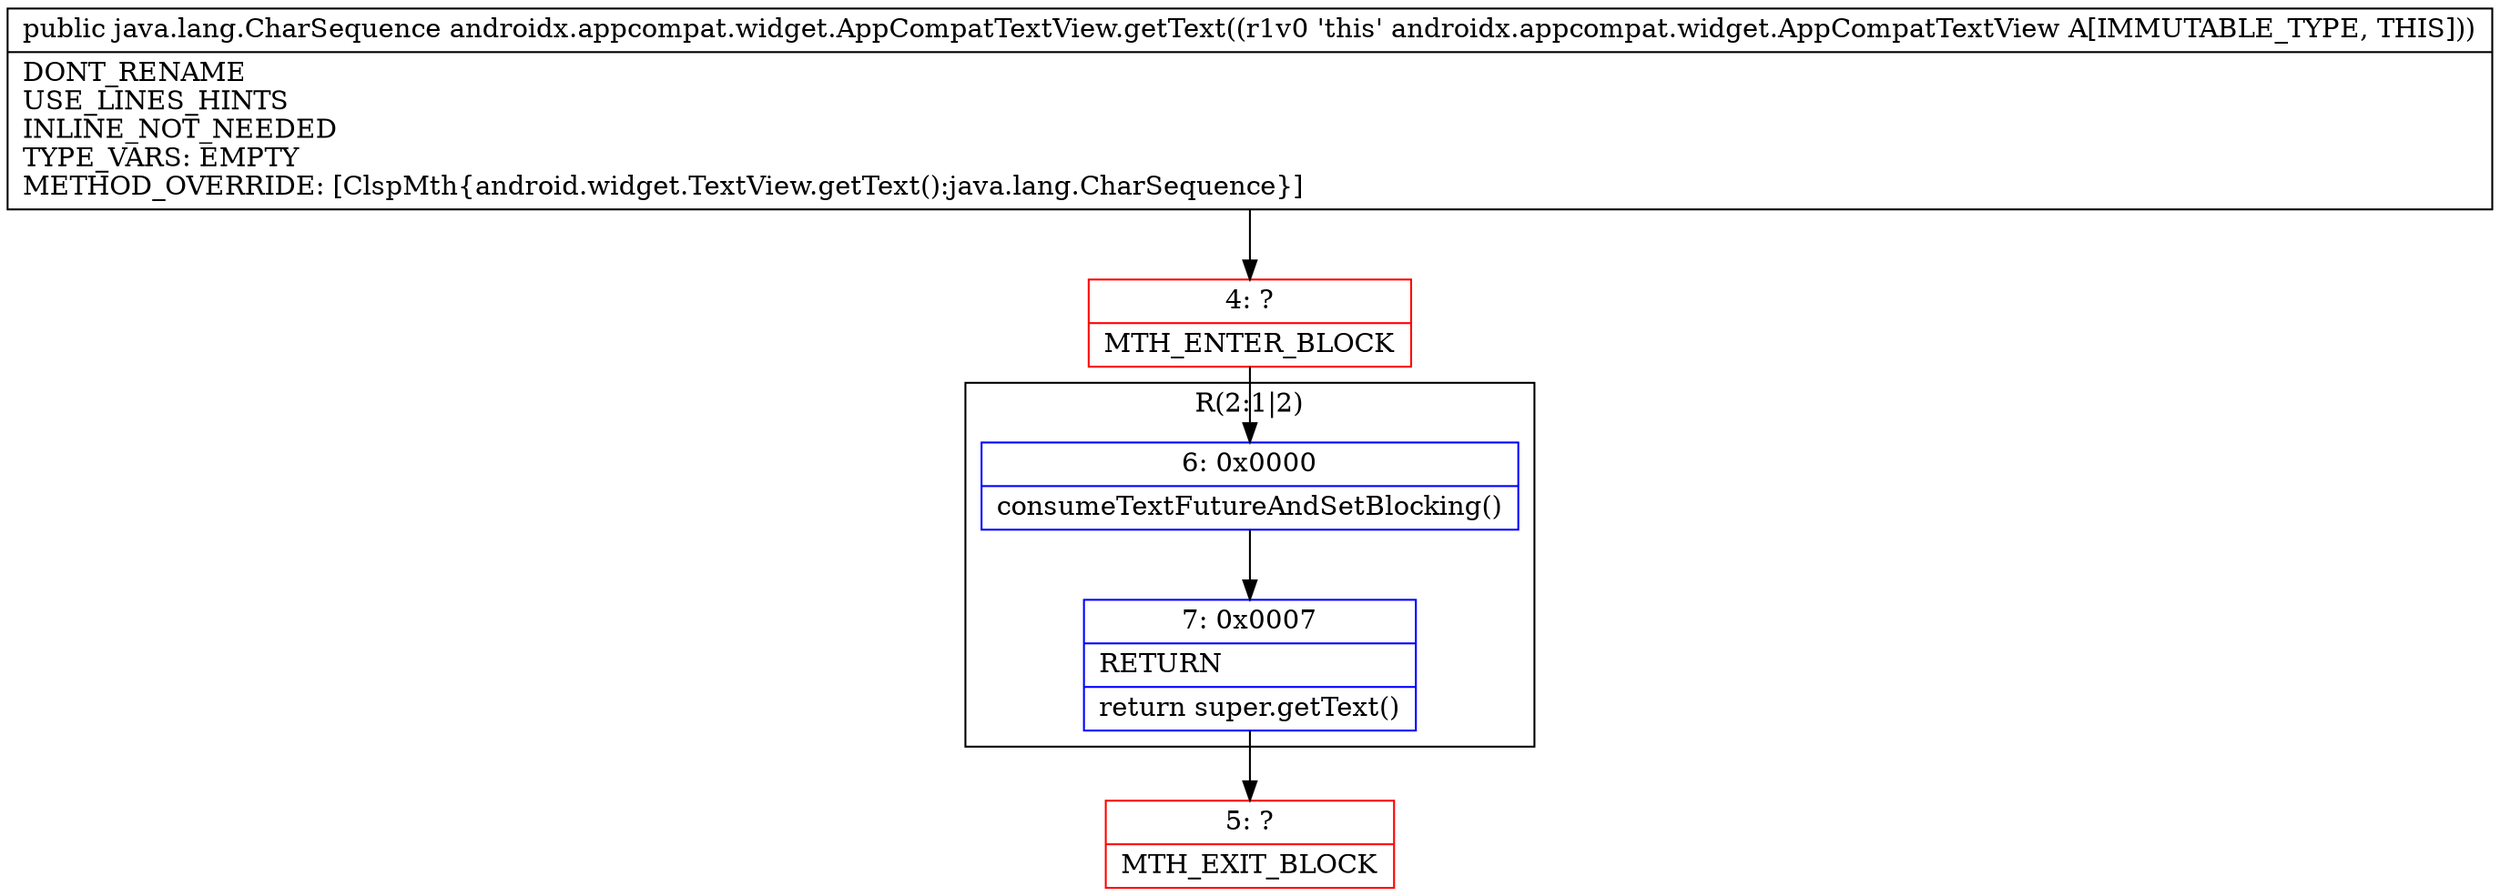 digraph "CFG forandroidx.appcompat.widget.AppCompatTextView.getText()Ljava\/lang\/CharSequence;" {
subgraph cluster_Region_1507278463 {
label = "R(2:1|2)";
node [shape=record,color=blue];
Node_6 [shape=record,label="{6\:\ 0x0000|consumeTextFutureAndSetBlocking()\l}"];
Node_7 [shape=record,label="{7\:\ 0x0007|RETURN\l|return super.getText()\l}"];
}
Node_4 [shape=record,color=red,label="{4\:\ ?|MTH_ENTER_BLOCK\l}"];
Node_5 [shape=record,color=red,label="{5\:\ ?|MTH_EXIT_BLOCK\l}"];
MethodNode[shape=record,label="{public java.lang.CharSequence androidx.appcompat.widget.AppCompatTextView.getText((r1v0 'this' androidx.appcompat.widget.AppCompatTextView A[IMMUTABLE_TYPE, THIS]))  | DONT_RENAME\lUSE_LINES_HINTS\lINLINE_NOT_NEEDED\lTYPE_VARS: EMPTY\lMETHOD_OVERRIDE: [ClspMth\{android.widget.TextView.getText():java.lang.CharSequence\}]\l}"];
MethodNode -> Node_4;Node_6 -> Node_7;
Node_7 -> Node_5;
Node_4 -> Node_6;
}

